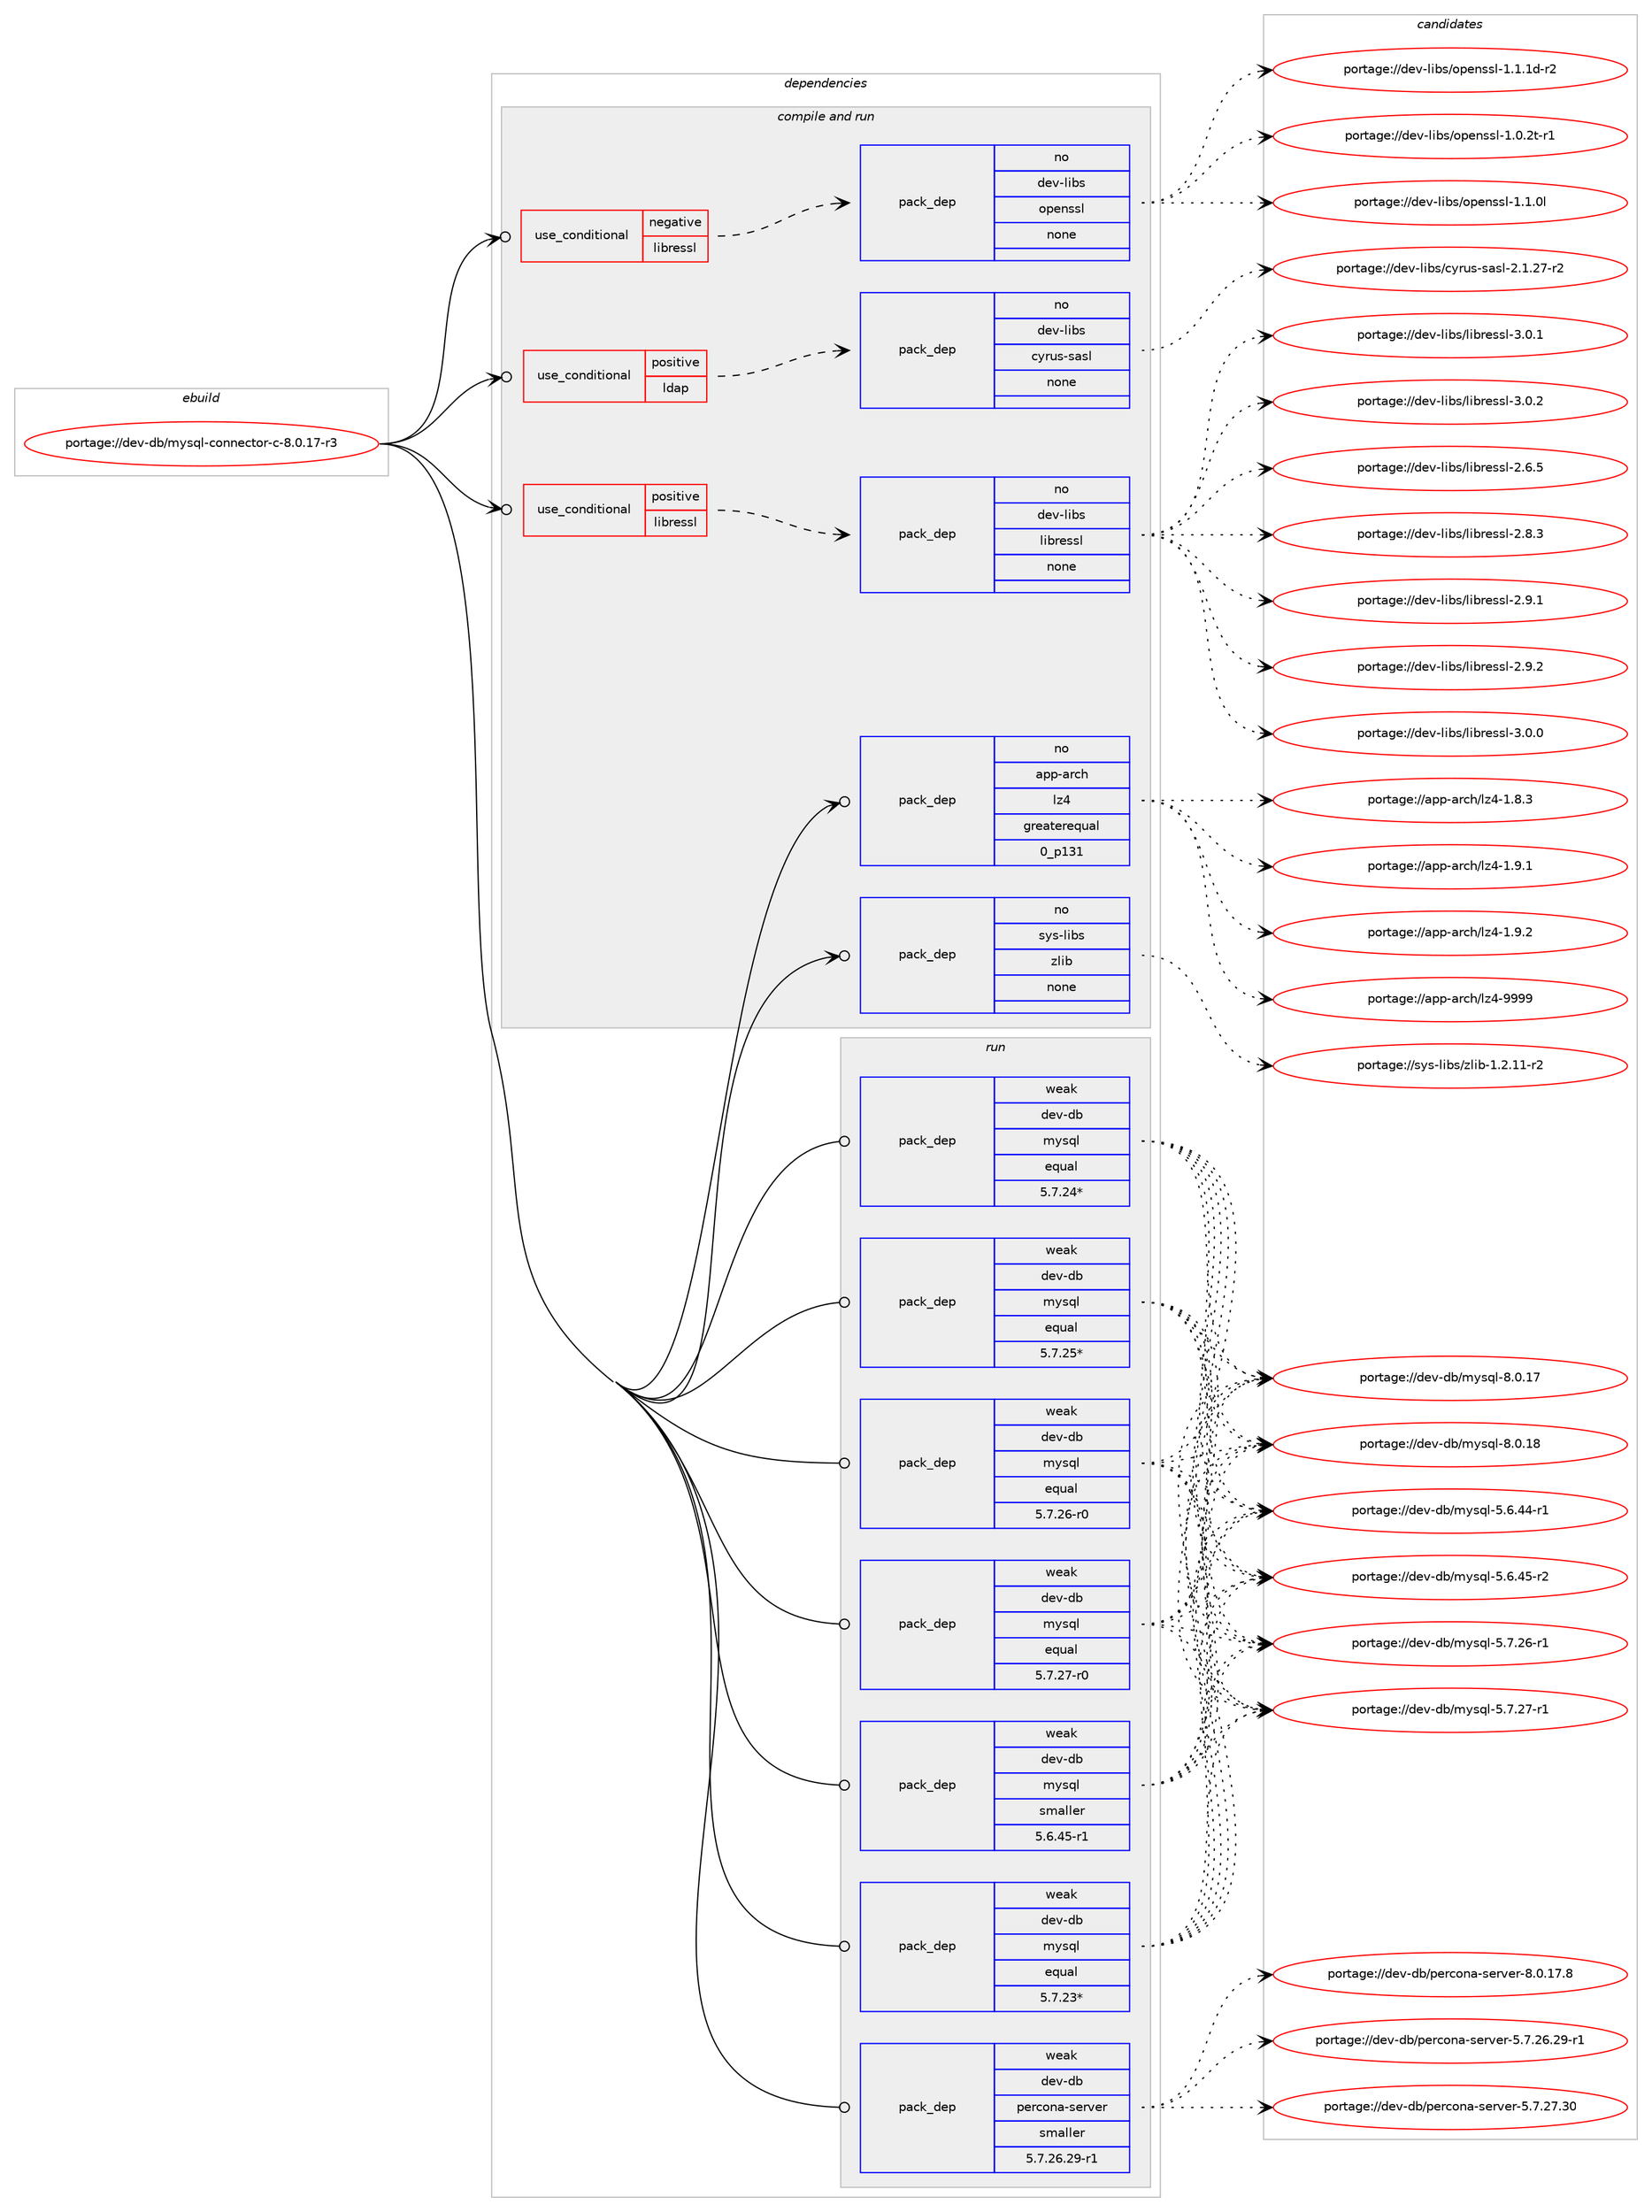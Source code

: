 digraph prolog {

# *************
# Graph options
# *************

newrank=true;
concentrate=true;
compound=true;
graph [rankdir=LR,fontname=Helvetica,fontsize=10,ranksep=1.5];#, ranksep=2.5, nodesep=0.2];
edge  [arrowhead=vee];
node  [fontname=Helvetica,fontsize=10];

# **********
# The ebuild
# **********

subgraph cluster_leftcol {
color=gray;
rank=same;
label=<<i>ebuild</i>>;
id [label="portage://dev-db/mysql-connector-c-8.0.17-r3", color=red, width=4, href="../dev-db/mysql-connector-c-8.0.17-r3.svg"];
}

# ****************
# The dependencies
# ****************

subgraph cluster_midcol {
color=gray;
label=<<i>dependencies</i>>;
subgraph cluster_compile {
fillcolor="#eeeeee";
style=filled;
label=<<i>compile</i>>;
}
subgraph cluster_compileandrun {
fillcolor="#eeeeee";
style=filled;
label=<<i>compile and run</i>>;
subgraph cond12631 {
dependency55627 [label=<<TABLE BORDER="0" CELLBORDER="1" CELLSPACING="0" CELLPADDING="4"><TR><TD ROWSPAN="3" CELLPADDING="10">use_conditional</TD></TR><TR><TD>negative</TD></TR><TR><TD>libressl</TD></TR></TABLE>>, shape=none, color=red];
subgraph pack41755 {
dependency55628 [label=<<TABLE BORDER="0" CELLBORDER="1" CELLSPACING="0" CELLPADDING="4" WIDTH="220"><TR><TD ROWSPAN="6" CELLPADDING="30">pack_dep</TD></TR><TR><TD WIDTH="110">no</TD></TR><TR><TD>dev-libs</TD></TR><TR><TD>openssl</TD></TR><TR><TD>none</TD></TR><TR><TD></TD></TR></TABLE>>, shape=none, color=blue];
}
dependency55627:e -> dependency55628:w [weight=20,style="dashed",arrowhead="vee"];
}
id:e -> dependency55627:w [weight=20,style="solid",arrowhead="odotvee"];
subgraph cond12632 {
dependency55629 [label=<<TABLE BORDER="0" CELLBORDER="1" CELLSPACING="0" CELLPADDING="4"><TR><TD ROWSPAN="3" CELLPADDING="10">use_conditional</TD></TR><TR><TD>positive</TD></TR><TR><TD>ldap</TD></TR></TABLE>>, shape=none, color=red];
subgraph pack41756 {
dependency55630 [label=<<TABLE BORDER="0" CELLBORDER="1" CELLSPACING="0" CELLPADDING="4" WIDTH="220"><TR><TD ROWSPAN="6" CELLPADDING="30">pack_dep</TD></TR><TR><TD WIDTH="110">no</TD></TR><TR><TD>dev-libs</TD></TR><TR><TD>cyrus-sasl</TD></TR><TR><TD>none</TD></TR><TR><TD></TD></TR></TABLE>>, shape=none, color=blue];
}
dependency55629:e -> dependency55630:w [weight=20,style="dashed",arrowhead="vee"];
}
id:e -> dependency55629:w [weight=20,style="solid",arrowhead="odotvee"];
subgraph cond12633 {
dependency55631 [label=<<TABLE BORDER="0" CELLBORDER="1" CELLSPACING="0" CELLPADDING="4"><TR><TD ROWSPAN="3" CELLPADDING="10">use_conditional</TD></TR><TR><TD>positive</TD></TR><TR><TD>libressl</TD></TR></TABLE>>, shape=none, color=red];
subgraph pack41757 {
dependency55632 [label=<<TABLE BORDER="0" CELLBORDER="1" CELLSPACING="0" CELLPADDING="4" WIDTH="220"><TR><TD ROWSPAN="6" CELLPADDING="30">pack_dep</TD></TR><TR><TD WIDTH="110">no</TD></TR><TR><TD>dev-libs</TD></TR><TR><TD>libressl</TD></TR><TR><TD>none</TD></TR><TR><TD></TD></TR></TABLE>>, shape=none, color=blue];
}
dependency55631:e -> dependency55632:w [weight=20,style="dashed",arrowhead="vee"];
}
id:e -> dependency55631:w [weight=20,style="solid",arrowhead="odotvee"];
subgraph pack41758 {
dependency55633 [label=<<TABLE BORDER="0" CELLBORDER="1" CELLSPACING="0" CELLPADDING="4" WIDTH="220"><TR><TD ROWSPAN="6" CELLPADDING="30">pack_dep</TD></TR><TR><TD WIDTH="110">no</TD></TR><TR><TD>app-arch</TD></TR><TR><TD>lz4</TD></TR><TR><TD>greaterequal</TD></TR><TR><TD>0_p131</TD></TR></TABLE>>, shape=none, color=blue];
}
id:e -> dependency55633:w [weight=20,style="solid",arrowhead="odotvee"];
subgraph pack41759 {
dependency55634 [label=<<TABLE BORDER="0" CELLBORDER="1" CELLSPACING="0" CELLPADDING="4" WIDTH="220"><TR><TD ROWSPAN="6" CELLPADDING="30">pack_dep</TD></TR><TR><TD WIDTH="110">no</TD></TR><TR><TD>sys-libs</TD></TR><TR><TD>zlib</TD></TR><TR><TD>none</TD></TR><TR><TD></TD></TR></TABLE>>, shape=none, color=blue];
}
id:e -> dependency55634:w [weight=20,style="solid",arrowhead="odotvee"];
}
subgraph cluster_run {
fillcolor="#eeeeee";
style=filled;
label=<<i>run</i>>;
subgraph pack41760 {
dependency55635 [label=<<TABLE BORDER="0" CELLBORDER="1" CELLSPACING="0" CELLPADDING="4" WIDTH="220"><TR><TD ROWSPAN="6" CELLPADDING="30">pack_dep</TD></TR><TR><TD WIDTH="110">weak</TD></TR><TR><TD>dev-db</TD></TR><TR><TD>mysql</TD></TR><TR><TD>equal</TD></TR><TR><TD>5.7.23*</TD></TR></TABLE>>, shape=none, color=blue];
}
id:e -> dependency55635:w [weight=20,style="solid",arrowhead="odot"];
subgraph pack41761 {
dependency55636 [label=<<TABLE BORDER="0" CELLBORDER="1" CELLSPACING="0" CELLPADDING="4" WIDTH="220"><TR><TD ROWSPAN="6" CELLPADDING="30">pack_dep</TD></TR><TR><TD WIDTH="110">weak</TD></TR><TR><TD>dev-db</TD></TR><TR><TD>mysql</TD></TR><TR><TD>equal</TD></TR><TR><TD>5.7.24*</TD></TR></TABLE>>, shape=none, color=blue];
}
id:e -> dependency55636:w [weight=20,style="solid",arrowhead="odot"];
subgraph pack41762 {
dependency55637 [label=<<TABLE BORDER="0" CELLBORDER="1" CELLSPACING="0" CELLPADDING="4" WIDTH="220"><TR><TD ROWSPAN="6" CELLPADDING="30">pack_dep</TD></TR><TR><TD WIDTH="110">weak</TD></TR><TR><TD>dev-db</TD></TR><TR><TD>mysql</TD></TR><TR><TD>equal</TD></TR><TR><TD>5.7.25*</TD></TR></TABLE>>, shape=none, color=blue];
}
id:e -> dependency55637:w [weight=20,style="solid",arrowhead="odot"];
subgraph pack41763 {
dependency55638 [label=<<TABLE BORDER="0" CELLBORDER="1" CELLSPACING="0" CELLPADDING="4" WIDTH="220"><TR><TD ROWSPAN="6" CELLPADDING="30">pack_dep</TD></TR><TR><TD WIDTH="110">weak</TD></TR><TR><TD>dev-db</TD></TR><TR><TD>mysql</TD></TR><TR><TD>equal</TD></TR><TR><TD>5.7.26-r0</TD></TR></TABLE>>, shape=none, color=blue];
}
id:e -> dependency55638:w [weight=20,style="solid",arrowhead="odot"];
subgraph pack41764 {
dependency55639 [label=<<TABLE BORDER="0" CELLBORDER="1" CELLSPACING="0" CELLPADDING="4" WIDTH="220"><TR><TD ROWSPAN="6" CELLPADDING="30">pack_dep</TD></TR><TR><TD WIDTH="110">weak</TD></TR><TR><TD>dev-db</TD></TR><TR><TD>mysql</TD></TR><TR><TD>equal</TD></TR><TR><TD>5.7.27-r0</TD></TR></TABLE>>, shape=none, color=blue];
}
id:e -> dependency55639:w [weight=20,style="solid",arrowhead="odot"];
subgraph pack41765 {
dependency55640 [label=<<TABLE BORDER="0" CELLBORDER="1" CELLSPACING="0" CELLPADDING="4" WIDTH="220"><TR><TD ROWSPAN="6" CELLPADDING="30">pack_dep</TD></TR><TR><TD WIDTH="110">weak</TD></TR><TR><TD>dev-db</TD></TR><TR><TD>mysql</TD></TR><TR><TD>smaller</TD></TR><TR><TD>5.6.45-r1</TD></TR></TABLE>>, shape=none, color=blue];
}
id:e -> dependency55640:w [weight=20,style="solid",arrowhead="odot"];
subgraph pack41766 {
dependency55641 [label=<<TABLE BORDER="0" CELLBORDER="1" CELLSPACING="0" CELLPADDING="4" WIDTH="220"><TR><TD ROWSPAN="6" CELLPADDING="30">pack_dep</TD></TR><TR><TD WIDTH="110">weak</TD></TR><TR><TD>dev-db</TD></TR><TR><TD>percona-server</TD></TR><TR><TD>smaller</TD></TR><TR><TD>5.7.26.29-r1</TD></TR></TABLE>>, shape=none, color=blue];
}
id:e -> dependency55641:w [weight=20,style="solid",arrowhead="odot"];
}
}

# **************
# The candidates
# **************

subgraph cluster_choices {
rank=same;
color=gray;
label=<<i>candidates</i>>;

subgraph choice41755 {
color=black;
nodesep=1;
choiceportage1001011184510810598115471111121011101151151084549464846501164511449 [label="portage://dev-libs/openssl-1.0.2t-r1", color=red, width=4,href="../dev-libs/openssl-1.0.2t-r1.svg"];
choiceportage100101118451081059811547111112101110115115108454946494648108 [label="portage://dev-libs/openssl-1.1.0l", color=red, width=4,href="../dev-libs/openssl-1.1.0l.svg"];
choiceportage1001011184510810598115471111121011101151151084549464946491004511450 [label="portage://dev-libs/openssl-1.1.1d-r2", color=red, width=4,href="../dev-libs/openssl-1.1.1d-r2.svg"];
dependency55628:e -> choiceportage1001011184510810598115471111121011101151151084549464846501164511449:w [style=dotted,weight="100"];
dependency55628:e -> choiceportage100101118451081059811547111112101110115115108454946494648108:w [style=dotted,weight="100"];
dependency55628:e -> choiceportage1001011184510810598115471111121011101151151084549464946491004511450:w [style=dotted,weight="100"];
}
subgraph choice41756 {
color=black;
nodesep=1;
choiceportage100101118451081059811547991211141171154511597115108455046494650554511450 [label="portage://dev-libs/cyrus-sasl-2.1.27-r2", color=red, width=4,href="../dev-libs/cyrus-sasl-2.1.27-r2.svg"];
dependency55630:e -> choiceportage100101118451081059811547991211141171154511597115108455046494650554511450:w [style=dotted,weight="100"];
}
subgraph choice41757 {
color=black;
nodesep=1;
choiceportage10010111845108105981154710810598114101115115108455046544653 [label="portage://dev-libs/libressl-2.6.5", color=red, width=4,href="../dev-libs/libressl-2.6.5.svg"];
choiceportage10010111845108105981154710810598114101115115108455046564651 [label="portage://dev-libs/libressl-2.8.3", color=red, width=4,href="../dev-libs/libressl-2.8.3.svg"];
choiceportage10010111845108105981154710810598114101115115108455046574649 [label="portage://dev-libs/libressl-2.9.1", color=red, width=4,href="../dev-libs/libressl-2.9.1.svg"];
choiceportage10010111845108105981154710810598114101115115108455046574650 [label="portage://dev-libs/libressl-2.9.2", color=red, width=4,href="../dev-libs/libressl-2.9.2.svg"];
choiceportage10010111845108105981154710810598114101115115108455146484648 [label="portage://dev-libs/libressl-3.0.0", color=red, width=4,href="../dev-libs/libressl-3.0.0.svg"];
choiceportage10010111845108105981154710810598114101115115108455146484649 [label="portage://dev-libs/libressl-3.0.1", color=red, width=4,href="../dev-libs/libressl-3.0.1.svg"];
choiceportage10010111845108105981154710810598114101115115108455146484650 [label="portage://dev-libs/libressl-3.0.2", color=red, width=4,href="../dev-libs/libressl-3.0.2.svg"];
dependency55632:e -> choiceportage10010111845108105981154710810598114101115115108455046544653:w [style=dotted,weight="100"];
dependency55632:e -> choiceportage10010111845108105981154710810598114101115115108455046564651:w [style=dotted,weight="100"];
dependency55632:e -> choiceportage10010111845108105981154710810598114101115115108455046574649:w [style=dotted,weight="100"];
dependency55632:e -> choiceportage10010111845108105981154710810598114101115115108455046574650:w [style=dotted,weight="100"];
dependency55632:e -> choiceportage10010111845108105981154710810598114101115115108455146484648:w [style=dotted,weight="100"];
dependency55632:e -> choiceportage10010111845108105981154710810598114101115115108455146484649:w [style=dotted,weight="100"];
dependency55632:e -> choiceportage10010111845108105981154710810598114101115115108455146484650:w [style=dotted,weight="100"];
}
subgraph choice41758 {
color=black;
nodesep=1;
choiceportage971121124597114991044710812252454946564651 [label="portage://app-arch/lz4-1.8.3", color=red, width=4,href="../app-arch/lz4-1.8.3.svg"];
choiceportage971121124597114991044710812252454946574649 [label="portage://app-arch/lz4-1.9.1", color=red, width=4,href="../app-arch/lz4-1.9.1.svg"];
choiceportage971121124597114991044710812252454946574650 [label="portage://app-arch/lz4-1.9.2", color=red, width=4,href="../app-arch/lz4-1.9.2.svg"];
choiceportage9711211245971149910447108122524557575757 [label="portage://app-arch/lz4-9999", color=red, width=4,href="../app-arch/lz4-9999.svg"];
dependency55633:e -> choiceportage971121124597114991044710812252454946564651:w [style=dotted,weight="100"];
dependency55633:e -> choiceportage971121124597114991044710812252454946574649:w [style=dotted,weight="100"];
dependency55633:e -> choiceportage971121124597114991044710812252454946574650:w [style=dotted,weight="100"];
dependency55633:e -> choiceportage9711211245971149910447108122524557575757:w [style=dotted,weight="100"];
}
subgraph choice41759 {
color=black;
nodesep=1;
choiceportage11512111545108105981154712210810598454946504649494511450 [label="portage://sys-libs/zlib-1.2.11-r2", color=red, width=4,href="../sys-libs/zlib-1.2.11-r2.svg"];
dependency55634:e -> choiceportage11512111545108105981154712210810598454946504649494511450:w [style=dotted,weight="100"];
}
subgraph choice41760 {
color=black;
nodesep=1;
choiceportage100101118451009847109121115113108455346544652524511449 [label="portage://dev-db/mysql-5.6.44-r1", color=red, width=4,href="../dev-db/mysql-5.6.44-r1.svg"];
choiceportage100101118451009847109121115113108455346544652534511450 [label="portage://dev-db/mysql-5.6.45-r2", color=red, width=4,href="../dev-db/mysql-5.6.45-r2.svg"];
choiceportage100101118451009847109121115113108455346554650544511449 [label="portage://dev-db/mysql-5.7.26-r1", color=red, width=4,href="../dev-db/mysql-5.7.26-r1.svg"];
choiceportage100101118451009847109121115113108455346554650554511449 [label="portage://dev-db/mysql-5.7.27-r1", color=red, width=4,href="../dev-db/mysql-5.7.27-r1.svg"];
choiceportage10010111845100984710912111511310845564648464955 [label="portage://dev-db/mysql-8.0.17", color=red, width=4,href="../dev-db/mysql-8.0.17.svg"];
choiceportage10010111845100984710912111511310845564648464956 [label="portage://dev-db/mysql-8.0.18", color=red, width=4,href="../dev-db/mysql-8.0.18.svg"];
dependency55635:e -> choiceportage100101118451009847109121115113108455346544652524511449:w [style=dotted,weight="100"];
dependency55635:e -> choiceportage100101118451009847109121115113108455346544652534511450:w [style=dotted,weight="100"];
dependency55635:e -> choiceportage100101118451009847109121115113108455346554650544511449:w [style=dotted,weight="100"];
dependency55635:e -> choiceportage100101118451009847109121115113108455346554650554511449:w [style=dotted,weight="100"];
dependency55635:e -> choiceportage10010111845100984710912111511310845564648464955:w [style=dotted,weight="100"];
dependency55635:e -> choiceportage10010111845100984710912111511310845564648464956:w [style=dotted,weight="100"];
}
subgraph choice41761 {
color=black;
nodesep=1;
choiceportage100101118451009847109121115113108455346544652524511449 [label="portage://dev-db/mysql-5.6.44-r1", color=red, width=4,href="../dev-db/mysql-5.6.44-r1.svg"];
choiceportage100101118451009847109121115113108455346544652534511450 [label="portage://dev-db/mysql-5.6.45-r2", color=red, width=4,href="../dev-db/mysql-5.6.45-r2.svg"];
choiceportage100101118451009847109121115113108455346554650544511449 [label="portage://dev-db/mysql-5.7.26-r1", color=red, width=4,href="../dev-db/mysql-5.7.26-r1.svg"];
choiceportage100101118451009847109121115113108455346554650554511449 [label="portage://dev-db/mysql-5.7.27-r1", color=red, width=4,href="../dev-db/mysql-5.7.27-r1.svg"];
choiceportage10010111845100984710912111511310845564648464955 [label="portage://dev-db/mysql-8.0.17", color=red, width=4,href="../dev-db/mysql-8.0.17.svg"];
choiceportage10010111845100984710912111511310845564648464956 [label="portage://dev-db/mysql-8.0.18", color=red, width=4,href="../dev-db/mysql-8.0.18.svg"];
dependency55636:e -> choiceportage100101118451009847109121115113108455346544652524511449:w [style=dotted,weight="100"];
dependency55636:e -> choiceportage100101118451009847109121115113108455346544652534511450:w [style=dotted,weight="100"];
dependency55636:e -> choiceportage100101118451009847109121115113108455346554650544511449:w [style=dotted,weight="100"];
dependency55636:e -> choiceportage100101118451009847109121115113108455346554650554511449:w [style=dotted,weight="100"];
dependency55636:e -> choiceportage10010111845100984710912111511310845564648464955:w [style=dotted,weight="100"];
dependency55636:e -> choiceportage10010111845100984710912111511310845564648464956:w [style=dotted,weight="100"];
}
subgraph choice41762 {
color=black;
nodesep=1;
choiceportage100101118451009847109121115113108455346544652524511449 [label="portage://dev-db/mysql-5.6.44-r1", color=red, width=4,href="../dev-db/mysql-5.6.44-r1.svg"];
choiceportage100101118451009847109121115113108455346544652534511450 [label="portage://dev-db/mysql-5.6.45-r2", color=red, width=4,href="../dev-db/mysql-5.6.45-r2.svg"];
choiceportage100101118451009847109121115113108455346554650544511449 [label="portage://dev-db/mysql-5.7.26-r1", color=red, width=4,href="../dev-db/mysql-5.7.26-r1.svg"];
choiceportage100101118451009847109121115113108455346554650554511449 [label="portage://dev-db/mysql-5.7.27-r1", color=red, width=4,href="../dev-db/mysql-5.7.27-r1.svg"];
choiceportage10010111845100984710912111511310845564648464955 [label="portage://dev-db/mysql-8.0.17", color=red, width=4,href="../dev-db/mysql-8.0.17.svg"];
choiceportage10010111845100984710912111511310845564648464956 [label="portage://dev-db/mysql-8.0.18", color=red, width=4,href="../dev-db/mysql-8.0.18.svg"];
dependency55637:e -> choiceportage100101118451009847109121115113108455346544652524511449:w [style=dotted,weight="100"];
dependency55637:e -> choiceportage100101118451009847109121115113108455346544652534511450:w [style=dotted,weight="100"];
dependency55637:e -> choiceportage100101118451009847109121115113108455346554650544511449:w [style=dotted,weight="100"];
dependency55637:e -> choiceportage100101118451009847109121115113108455346554650554511449:w [style=dotted,weight="100"];
dependency55637:e -> choiceportage10010111845100984710912111511310845564648464955:w [style=dotted,weight="100"];
dependency55637:e -> choiceportage10010111845100984710912111511310845564648464956:w [style=dotted,weight="100"];
}
subgraph choice41763 {
color=black;
nodesep=1;
choiceportage100101118451009847109121115113108455346544652524511449 [label="portage://dev-db/mysql-5.6.44-r1", color=red, width=4,href="../dev-db/mysql-5.6.44-r1.svg"];
choiceportage100101118451009847109121115113108455346544652534511450 [label="portage://dev-db/mysql-5.6.45-r2", color=red, width=4,href="../dev-db/mysql-5.6.45-r2.svg"];
choiceportage100101118451009847109121115113108455346554650544511449 [label="portage://dev-db/mysql-5.7.26-r1", color=red, width=4,href="../dev-db/mysql-5.7.26-r1.svg"];
choiceportage100101118451009847109121115113108455346554650554511449 [label="portage://dev-db/mysql-5.7.27-r1", color=red, width=4,href="../dev-db/mysql-5.7.27-r1.svg"];
choiceportage10010111845100984710912111511310845564648464955 [label="portage://dev-db/mysql-8.0.17", color=red, width=4,href="../dev-db/mysql-8.0.17.svg"];
choiceportage10010111845100984710912111511310845564648464956 [label="portage://dev-db/mysql-8.0.18", color=red, width=4,href="../dev-db/mysql-8.0.18.svg"];
dependency55638:e -> choiceportage100101118451009847109121115113108455346544652524511449:w [style=dotted,weight="100"];
dependency55638:e -> choiceportage100101118451009847109121115113108455346544652534511450:w [style=dotted,weight="100"];
dependency55638:e -> choiceportage100101118451009847109121115113108455346554650544511449:w [style=dotted,weight="100"];
dependency55638:e -> choiceportage100101118451009847109121115113108455346554650554511449:w [style=dotted,weight="100"];
dependency55638:e -> choiceportage10010111845100984710912111511310845564648464955:w [style=dotted,weight="100"];
dependency55638:e -> choiceportage10010111845100984710912111511310845564648464956:w [style=dotted,weight="100"];
}
subgraph choice41764 {
color=black;
nodesep=1;
choiceportage100101118451009847109121115113108455346544652524511449 [label="portage://dev-db/mysql-5.6.44-r1", color=red, width=4,href="../dev-db/mysql-5.6.44-r1.svg"];
choiceportage100101118451009847109121115113108455346544652534511450 [label="portage://dev-db/mysql-5.6.45-r2", color=red, width=4,href="../dev-db/mysql-5.6.45-r2.svg"];
choiceportage100101118451009847109121115113108455346554650544511449 [label="portage://dev-db/mysql-5.7.26-r1", color=red, width=4,href="../dev-db/mysql-5.7.26-r1.svg"];
choiceportage100101118451009847109121115113108455346554650554511449 [label="portage://dev-db/mysql-5.7.27-r1", color=red, width=4,href="../dev-db/mysql-5.7.27-r1.svg"];
choiceportage10010111845100984710912111511310845564648464955 [label="portage://dev-db/mysql-8.0.17", color=red, width=4,href="../dev-db/mysql-8.0.17.svg"];
choiceportage10010111845100984710912111511310845564648464956 [label="portage://dev-db/mysql-8.0.18", color=red, width=4,href="../dev-db/mysql-8.0.18.svg"];
dependency55639:e -> choiceportage100101118451009847109121115113108455346544652524511449:w [style=dotted,weight="100"];
dependency55639:e -> choiceportage100101118451009847109121115113108455346544652534511450:w [style=dotted,weight="100"];
dependency55639:e -> choiceportage100101118451009847109121115113108455346554650544511449:w [style=dotted,weight="100"];
dependency55639:e -> choiceportage100101118451009847109121115113108455346554650554511449:w [style=dotted,weight="100"];
dependency55639:e -> choiceportage10010111845100984710912111511310845564648464955:w [style=dotted,weight="100"];
dependency55639:e -> choiceportage10010111845100984710912111511310845564648464956:w [style=dotted,weight="100"];
}
subgraph choice41765 {
color=black;
nodesep=1;
choiceportage100101118451009847109121115113108455346544652524511449 [label="portage://dev-db/mysql-5.6.44-r1", color=red, width=4,href="../dev-db/mysql-5.6.44-r1.svg"];
choiceportage100101118451009847109121115113108455346544652534511450 [label="portage://dev-db/mysql-5.6.45-r2", color=red, width=4,href="../dev-db/mysql-5.6.45-r2.svg"];
choiceportage100101118451009847109121115113108455346554650544511449 [label="portage://dev-db/mysql-5.7.26-r1", color=red, width=4,href="../dev-db/mysql-5.7.26-r1.svg"];
choiceportage100101118451009847109121115113108455346554650554511449 [label="portage://dev-db/mysql-5.7.27-r1", color=red, width=4,href="../dev-db/mysql-5.7.27-r1.svg"];
choiceportage10010111845100984710912111511310845564648464955 [label="portage://dev-db/mysql-8.0.17", color=red, width=4,href="../dev-db/mysql-8.0.17.svg"];
choiceportage10010111845100984710912111511310845564648464956 [label="portage://dev-db/mysql-8.0.18", color=red, width=4,href="../dev-db/mysql-8.0.18.svg"];
dependency55640:e -> choiceportage100101118451009847109121115113108455346544652524511449:w [style=dotted,weight="100"];
dependency55640:e -> choiceportage100101118451009847109121115113108455346544652534511450:w [style=dotted,weight="100"];
dependency55640:e -> choiceportage100101118451009847109121115113108455346554650544511449:w [style=dotted,weight="100"];
dependency55640:e -> choiceportage100101118451009847109121115113108455346554650554511449:w [style=dotted,weight="100"];
dependency55640:e -> choiceportage10010111845100984710912111511310845564648464955:w [style=dotted,weight="100"];
dependency55640:e -> choiceportage10010111845100984710912111511310845564648464956:w [style=dotted,weight="100"];
}
subgraph choice41766 {
color=black;
nodesep=1;
choiceportage100101118451009847112101114991111109745115101114118101114455346554650544650574511449 [label="portage://dev-db/percona-server-5.7.26.29-r1", color=red, width=4,href="../dev-db/percona-server-5.7.26.29-r1.svg"];
choiceportage10010111845100984711210111499111110974511510111411810111445534655465055465148 [label="portage://dev-db/percona-server-5.7.27.30", color=red, width=4,href="../dev-db/percona-server-5.7.27.30.svg"];
choiceportage100101118451009847112101114991111109745115101114118101114455646484649554656 [label="portage://dev-db/percona-server-8.0.17.8", color=red, width=4,href="../dev-db/percona-server-8.0.17.8.svg"];
dependency55641:e -> choiceportage100101118451009847112101114991111109745115101114118101114455346554650544650574511449:w [style=dotted,weight="100"];
dependency55641:e -> choiceportage10010111845100984711210111499111110974511510111411810111445534655465055465148:w [style=dotted,weight="100"];
dependency55641:e -> choiceportage100101118451009847112101114991111109745115101114118101114455646484649554656:w [style=dotted,weight="100"];
}
}

}
